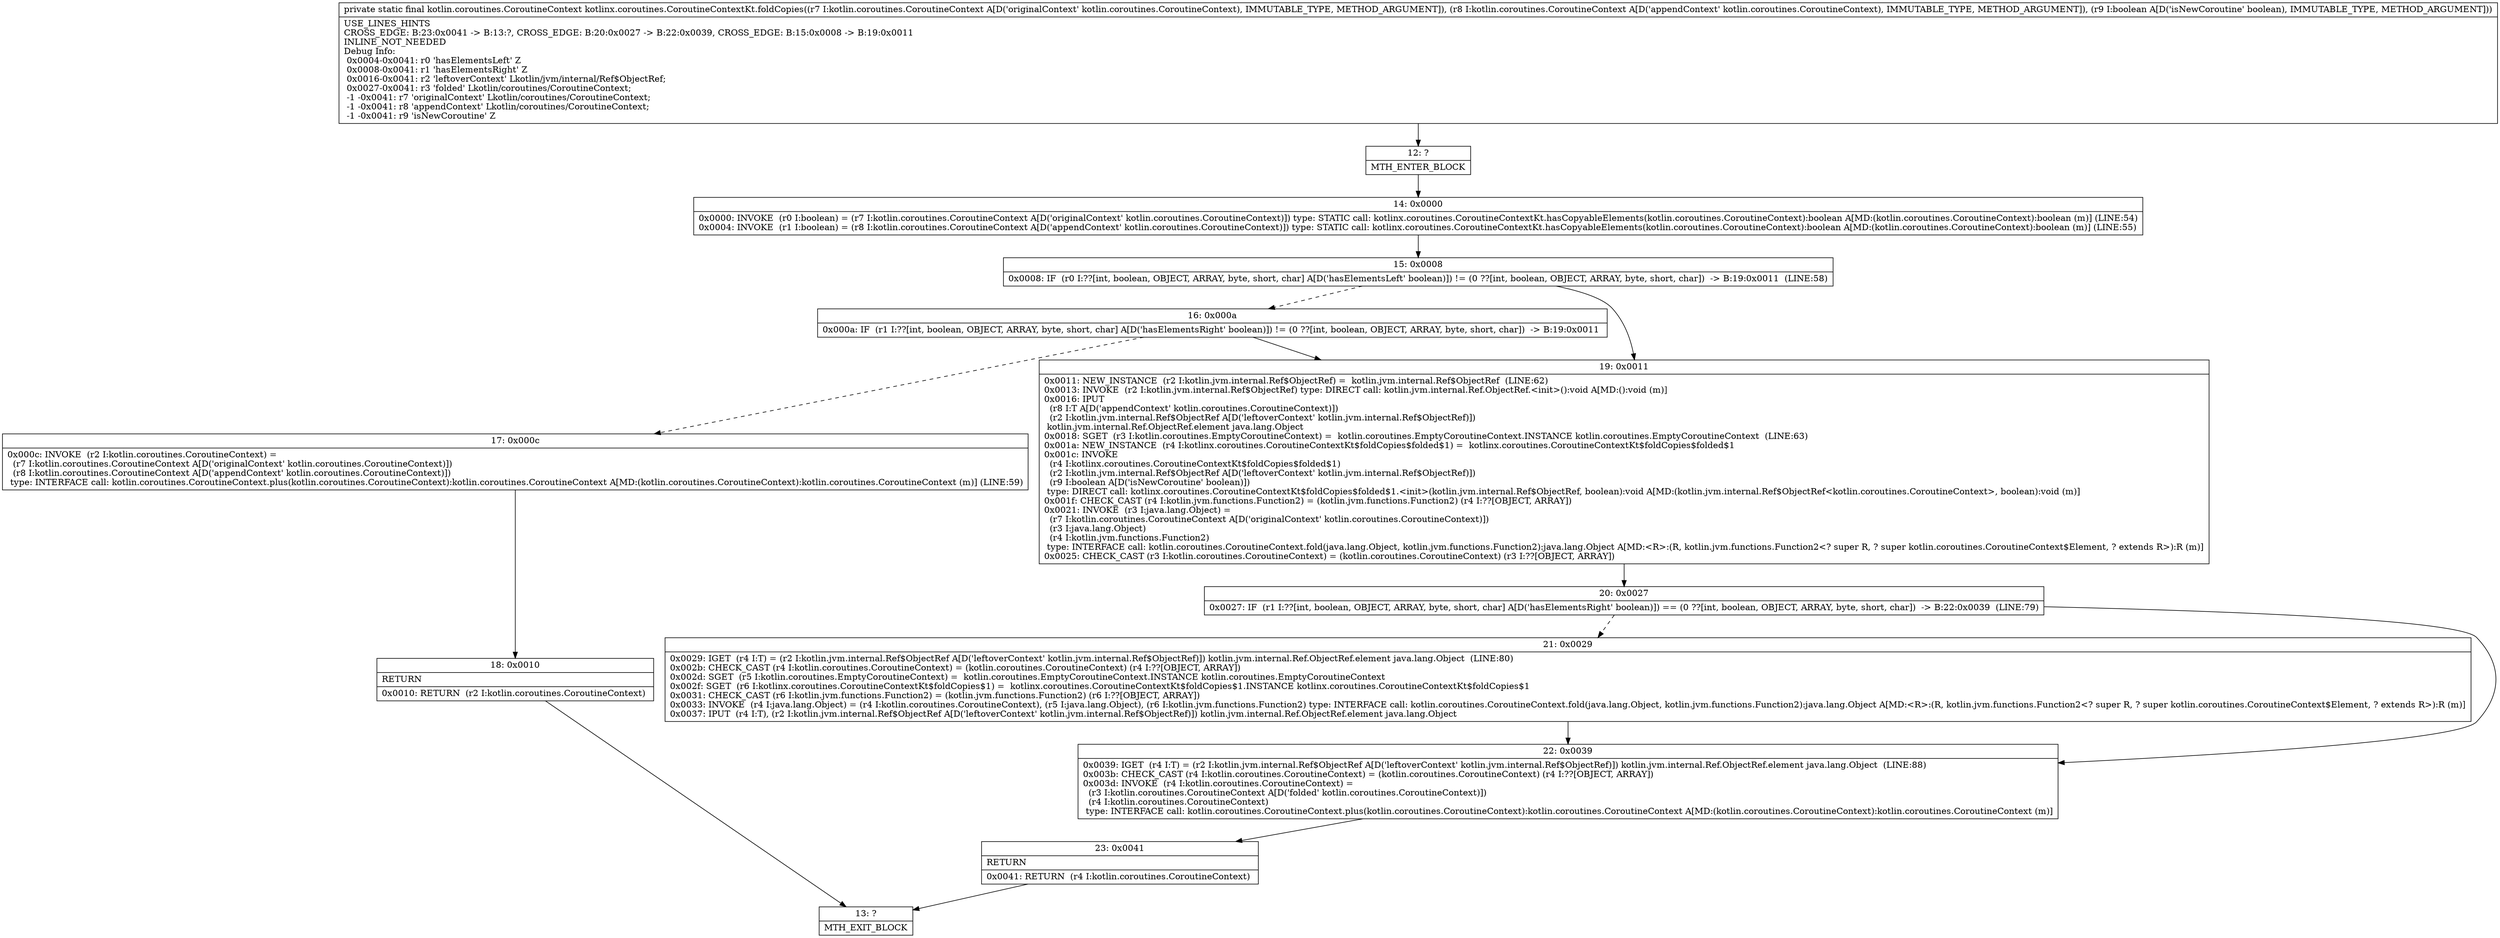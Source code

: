 digraph "CFG forkotlinx.coroutines.CoroutineContextKt.foldCopies(Lkotlin\/coroutines\/CoroutineContext;Lkotlin\/coroutines\/CoroutineContext;Z)Lkotlin\/coroutines\/CoroutineContext;" {
Node_12 [shape=record,label="{12\:\ ?|MTH_ENTER_BLOCK\l}"];
Node_14 [shape=record,label="{14\:\ 0x0000|0x0000: INVOKE  (r0 I:boolean) = (r7 I:kotlin.coroutines.CoroutineContext A[D('originalContext' kotlin.coroutines.CoroutineContext)]) type: STATIC call: kotlinx.coroutines.CoroutineContextKt.hasCopyableElements(kotlin.coroutines.CoroutineContext):boolean A[MD:(kotlin.coroutines.CoroutineContext):boolean (m)] (LINE:54)\l0x0004: INVOKE  (r1 I:boolean) = (r8 I:kotlin.coroutines.CoroutineContext A[D('appendContext' kotlin.coroutines.CoroutineContext)]) type: STATIC call: kotlinx.coroutines.CoroutineContextKt.hasCopyableElements(kotlin.coroutines.CoroutineContext):boolean A[MD:(kotlin.coroutines.CoroutineContext):boolean (m)] (LINE:55)\l}"];
Node_15 [shape=record,label="{15\:\ 0x0008|0x0008: IF  (r0 I:??[int, boolean, OBJECT, ARRAY, byte, short, char] A[D('hasElementsLeft' boolean)]) != (0 ??[int, boolean, OBJECT, ARRAY, byte, short, char])  \-\> B:19:0x0011  (LINE:58)\l}"];
Node_16 [shape=record,label="{16\:\ 0x000a|0x000a: IF  (r1 I:??[int, boolean, OBJECT, ARRAY, byte, short, char] A[D('hasElementsRight' boolean)]) != (0 ??[int, boolean, OBJECT, ARRAY, byte, short, char])  \-\> B:19:0x0011 \l}"];
Node_17 [shape=record,label="{17\:\ 0x000c|0x000c: INVOKE  (r2 I:kotlin.coroutines.CoroutineContext) = \l  (r7 I:kotlin.coroutines.CoroutineContext A[D('originalContext' kotlin.coroutines.CoroutineContext)])\l  (r8 I:kotlin.coroutines.CoroutineContext A[D('appendContext' kotlin.coroutines.CoroutineContext)])\l type: INTERFACE call: kotlin.coroutines.CoroutineContext.plus(kotlin.coroutines.CoroutineContext):kotlin.coroutines.CoroutineContext A[MD:(kotlin.coroutines.CoroutineContext):kotlin.coroutines.CoroutineContext (m)] (LINE:59)\l}"];
Node_18 [shape=record,label="{18\:\ 0x0010|RETURN\l|0x0010: RETURN  (r2 I:kotlin.coroutines.CoroutineContext) \l}"];
Node_13 [shape=record,label="{13\:\ ?|MTH_EXIT_BLOCK\l}"];
Node_19 [shape=record,label="{19\:\ 0x0011|0x0011: NEW_INSTANCE  (r2 I:kotlin.jvm.internal.Ref$ObjectRef) =  kotlin.jvm.internal.Ref$ObjectRef  (LINE:62)\l0x0013: INVOKE  (r2 I:kotlin.jvm.internal.Ref$ObjectRef) type: DIRECT call: kotlin.jvm.internal.Ref.ObjectRef.\<init\>():void A[MD:():void (m)]\l0x0016: IPUT  \l  (r8 I:T A[D('appendContext' kotlin.coroutines.CoroutineContext)])\l  (r2 I:kotlin.jvm.internal.Ref$ObjectRef A[D('leftoverContext' kotlin.jvm.internal.Ref$ObjectRef)])\l kotlin.jvm.internal.Ref.ObjectRef.element java.lang.Object \l0x0018: SGET  (r3 I:kotlin.coroutines.EmptyCoroutineContext) =  kotlin.coroutines.EmptyCoroutineContext.INSTANCE kotlin.coroutines.EmptyCoroutineContext  (LINE:63)\l0x001a: NEW_INSTANCE  (r4 I:kotlinx.coroutines.CoroutineContextKt$foldCopies$folded$1) =  kotlinx.coroutines.CoroutineContextKt$foldCopies$folded$1 \l0x001c: INVOKE  \l  (r4 I:kotlinx.coroutines.CoroutineContextKt$foldCopies$folded$1)\l  (r2 I:kotlin.jvm.internal.Ref$ObjectRef A[D('leftoverContext' kotlin.jvm.internal.Ref$ObjectRef)])\l  (r9 I:boolean A[D('isNewCoroutine' boolean)])\l type: DIRECT call: kotlinx.coroutines.CoroutineContextKt$foldCopies$folded$1.\<init\>(kotlin.jvm.internal.Ref$ObjectRef, boolean):void A[MD:(kotlin.jvm.internal.Ref$ObjectRef\<kotlin.coroutines.CoroutineContext\>, boolean):void (m)]\l0x001f: CHECK_CAST (r4 I:kotlin.jvm.functions.Function2) = (kotlin.jvm.functions.Function2) (r4 I:??[OBJECT, ARRAY]) \l0x0021: INVOKE  (r3 I:java.lang.Object) = \l  (r7 I:kotlin.coroutines.CoroutineContext A[D('originalContext' kotlin.coroutines.CoroutineContext)])\l  (r3 I:java.lang.Object)\l  (r4 I:kotlin.jvm.functions.Function2)\l type: INTERFACE call: kotlin.coroutines.CoroutineContext.fold(java.lang.Object, kotlin.jvm.functions.Function2):java.lang.Object A[MD:\<R\>:(R, kotlin.jvm.functions.Function2\<? super R, ? super kotlin.coroutines.CoroutineContext$Element, ? extends R\>):R (m)]\l0x0025: CHECK_CAST (r3 I:kotlin.coroutines.CoroutineContext) = (kotlin.coroutines.CoroutineContext) (r3 I:??[OBJECT, ARRAY]) \l}"];
Node_20 [shape=record,label="{20\:\ 0x0027|0x0027: IF  (r1 I:??[int, boolean, OBJECT, ARRAY, byte, short, char] A[D('hasElementsRight' boolean)]) == (0 ??[int, boolean, OBJECT, ARRAY, byte, short, char])  \-\> B:22:0x0039  (LINE:79)\l}"];
Node_21 [shape=record,label="{21\:\ 0x0029|0x0029: IGET  (r4 I:T) = (r2 I:kotlin.jvm.internal.Ref$ObjectRef A[D('leftoverContext' kotlin.jvm.internal.Ref$ObjectRef)]) kotlin.jvm.internal.Ref.ObjectRef.element java.lang.Object  (LINE:80)\l0x002b: CHECK_CAST (r4 I:kotlin.coroutines.CoroutineContext) = (kotlin.coroutines.CoroutineContext) (r4 I:??[OBJECT, ARRAY]) \l0x002d: SGET  (r5 I:kotlin.coroutines.EmptyCoroutineContext) =  kotlin.coroutines.EmptyCoroutineContext.INSTANCE kotlin.coroutines.EmptyCoroutineContext \l0x002f: SGET  (r6 I:kotlinx.coroutines.CoroutineContextKt$foldCopies$1) =  kotlinx.coroutines.CoroutineContextKt$foldCopies$1.INSTANCE kotlinx.coroutines.CoroutineContextKt$foldCopies$1 \l0x0031: CHECK_CAST (r6 I:kotlin.jvm.functions.Function2) = (kotlin.jvm.functions.Function2) (r6 I:??[OBJECT, ARRAY]) \l0x0033: INVOKE  (r4 I:java.lang.Object) = (r4 I:kotlin.coroutines.CoroutineContext), (r5 I:java.lang.Object), (r6 I:kotlin.jvm.functions.Function2) type: INTERFACE call: kotlin.coroutines.CoroutineContext.fold(java.lang.Object, kotlin.jvm.functions.Function2):java.lang.Object A[MD:\<R\>:(R, kotlin.jvm.functions.Function2\<? super R, ? super kotlin.coroutines.CoroutineContext$Element, ? extends R\>):R (m)]\l0x0037: IPUT  (r4 I:T), (r2 I:kotlin.jvm.internal.Ref$ObjectRef A[D('leftoverContext' kotlin.jvm.internal.Ref$ObjectRef)]) kotlin.jvm.internal.Ref.ObjectRef.element java.lang.Object \l}"];
Node_22 [shape=record,label="{22\:\ 0x0039|0x0039: IGET  (r4 I:T) = (r2 I:kotlin.jvm.internal.Ref$ObjectRef A[D('leftoverContext' kotlin.jvm.internal.Ref$ObjectRef)]) kotlin.jvm.internal.Ref.ObjectRef.element java.lang.Object  (LINE:88)\l0x003b: CHECK_CAST (r4 I:kotlin.coroutines.CoroutineContext) = (kotlin.coroutines.CoroutineContext) (r4 I:??[OBJECT, ARRAY]) \l0x003d: INVOKE  (r4 I:kotlin.coroutines.CoroutineContext) = \l  (r3 I:kotlin.coroutines.CoroutineContext A[D('folded' kotlin.coroutines.CoroutineContext)])\l  (r4 I:kotlin.coroutines.CoroutineContext)\l type: INTERFACE call: kotlin.coroutines.CoroutineContext.plus(kotlin.coroutines.CoroutineContext):kotlin.coroutines.CoroutineContext A[MD:(kotlin.coroutines.CoroutineContext):kotlin.coroutines.CoroutineContext (m)]\l}"];
Node_23 [shape=record,label="{23\:\ 0x0041|RETURN\l|0x0041: RETURN  (r4 I:kotlin.coroutines.CoroutineContext) \l}"];
MethodNode[shape=record,label="{private static final kotlin.coroutines.CoroutineContext kotlinx.coroutines.CoroutineContextKt.foldCopies((r7 I:kotlin.coroutines.CoroutineContext A[D('originalContext' kotlin.coroutines.CoroutineContext), IMMUTABLE_TYPE, METHOD_ARGUMENT]), (r8 I:kotlin.coroutines.CoroutineContext A[D('appendContext' kotlin.coroutines.CoroutineContext), IMMUTABLE_TYPE, METHOD_ARGUMENT]), (r9 I:boolean A[D('isNewCoroutine' boolean), IMMUTABLE_TYPE, METHOD_ARGUMENT]))  | USE_LINES_HINTS\lCROSS_EDGE: B:23:0x0041 \-\> B:13:?, CROSS_EDGE: B:20:0x0027 \-\> B:22:0x0039, CROSS_EDGE: B:15:0x0008 \-\> B:19:0x0011\lINLINE_NOT_NEEDED\lDebug Info:\l  0x0004\-0x0041: r0 'hasElementsLeft' Z\l  0x0008\-0x0041: r1 'hasElementsRight' Z\l  0x0016\-0x0041: r2 'leftoverContext' Lkotlin\/jvm\/internal\/Ref$ObjectRef;\l  0x0027\-0x0041: r3 'folded' Lkotlin\/coroutines\/CoroutineContext;\l  \-1 \-0x0041: r7 'originalContext' Lkotlin\/coroutines\/CoroutineContext;\l  \-1 \-0x0041: r8 'appendContext' Lkotlin\/coroutines\/CoroutineContext;\l  \-1 \-0x0041: r9 'isNewCoroutine' Z\l}"];
MethodNode -> Node_12;Node_12 -> Node_14;
Node_14 -> Node_15;
Node_15 -> Node_16[style=dashed];
Node_15 -> Node_19;
Node_16 -> Node_17[style=dashed];
Node_16 -> Node_19;
Node_17 -> Node_18;
Node_18 -> Node_13;
Node_19 -> Node_20;
Node_20 -> Node_21[style=dashed];
Node_20 -> Node_22;
Node_21 -> Node_22;
Node_22 -> Node_23;
Node_23 -> Node_13;
}

